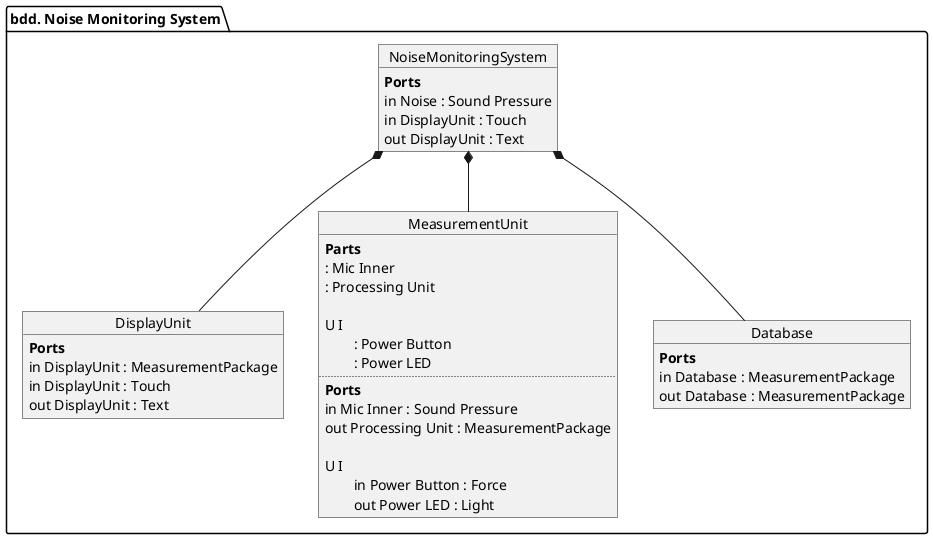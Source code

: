 @startuml BDD_System_V3

folder "bdd. Noise Monitoring System" as BDD  {
    object NoiseMonitoringSystem {
        **Ports**
            in Noise : Sound Pressure
            in DisplayUnit : Touch
            out DisplayUnit : Text
    }
    object DisplayUnit {
        **Ports**
        in DisplayUnit : MeasurementPackage
        in DisplayUnit : Touch
        out DisplayUnit : Text
    }

    object MeasurementUnit {
        **Parts**
        : Mic Inner
        : Processing Unit \n
        U I
            \t: Power Button
            \t: Power LED
        ..
        **Ports**
        in Mic Inner : Sound Pressure
        out Processing Unit : MeasurementPackage\n
        U I
            \tin Power Button : Force 
            \tout Power LED : Light
    }

    object Database {
        **Ports**
        in Database : MeasurementPackage
        out Database : MeasurementPackage
    }

    NoiseMonitoringSystem *-- DisplayUnit
    NoiseMonitoringSystem *-- MeasurementUnit
    NoiseMonitoringSystem *-- Database
}




@enduml